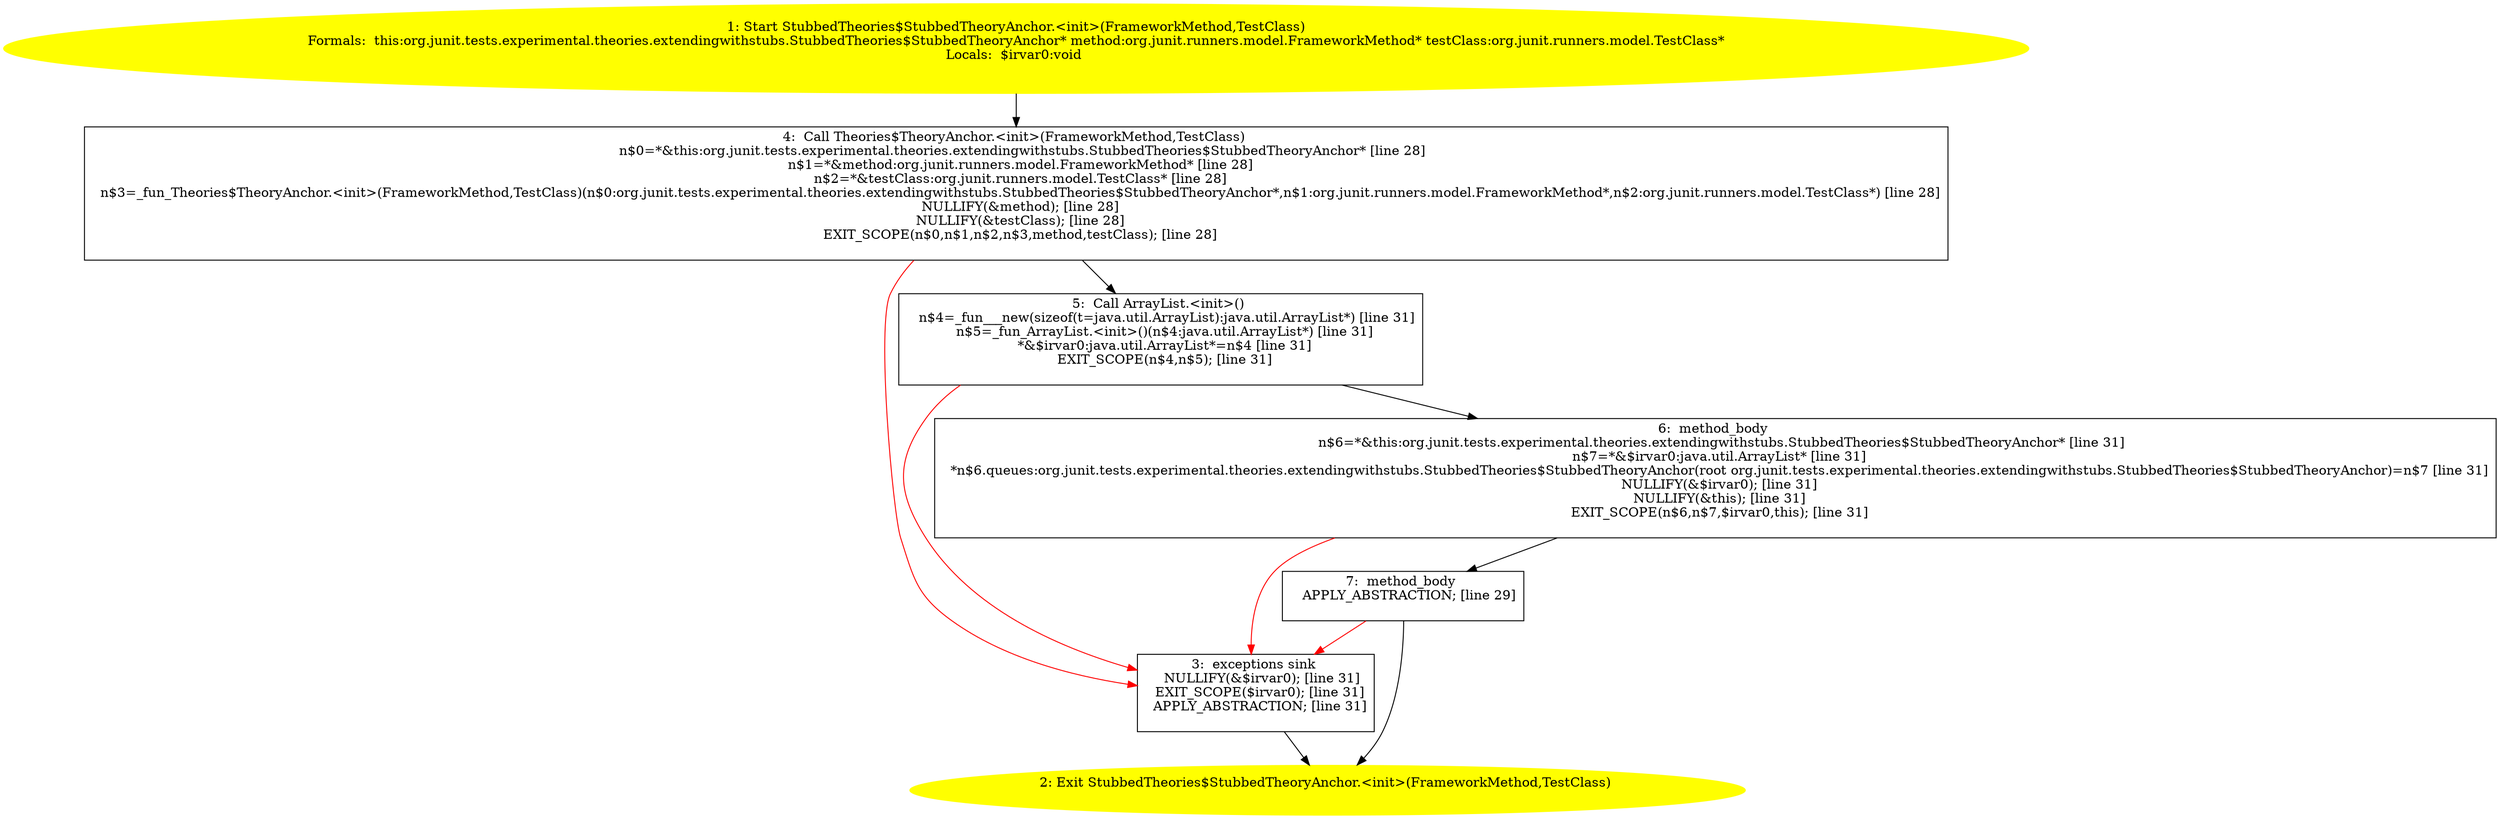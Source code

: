 /* @generated */
digraph cfg {
"org.junit.tests.experimental.theories.extendingwithstubs.StubbedTheories$StubbedTheoryAnchor.<init>(.f0f80c2f38d5722d288ad0bc443b3cf1_1" [label="1: Start StubbedTheories$StubbedTheoryAnchor.<init>(FrameworkMethod,TestClass)\nFormals:  this:org.junit.tests.experimental.theories.extendingwithstubs.StubbedTheories$StubbedTheoryAnchor* method:org.junit.runners.model.FrameworkMethod* testClass:org.junit.runners.model.TestClass*\nLocals:  $irvar0:void \n  " color=yellow style=filled]
	

	 "org.junit.tests.experimental.theories.extendingwithstubs.StubbedTheories$StubbedTheoryAnchor.<init>(.f0f80c2f38d5722d288ad0bc443b3cf1_1" -> "org.junit.tests.experimental.theories.extendingwithstubs.StubbedTheories$StubbedTheoryAnchor.<init>(.f0f80c2f38d5722d288ad0bc443b3cf1_4" ;
"org.junit.tests.experimental.theories.extendingwithstubs.StubbedTheories$StubbedTheoryAnchor.<init>(.f0f80c2f38d5722d288ad0bc443b3cf1_2" [label="2: Exit StubbedTheories$StubbedTheoryAnchor.<init>(FrameworkMethod,TestClass) \n  " color=yellow style=filled]
	

"org.junit.tests.experimental.theories.extendingwithstubs.StubbedTheories$StubbedTheoryAnchor.<init>(.f0f80c2f38d5722d288ad0bc443b3cf1_3" [label="3:  exceptions sink \n   NULLIFY(&$irvar0); [line 31]\n  EXIT_SCOPE($irvar0); [line 31]\n  APPLY_ABSTRACTION; [line 31]\n " shape="box"]
	

	 "org.junit.tests.experimental.theories.extendingwithstubs.StubbedTheories$StubbedTheoryAnchor.<init>(.f0f80c2f38d5722d288ad0bc443b3cf1_3" -> "org.junit.tests.experimental.theories.extendingwithstubs.StubbedTheories$StubbedTheoryAnchor.<init>(.f0f80c2f38d5722d288ad0bc443b3cf1_2" ;
"org.junit.tests.experimental.theories.extendingwithstubs.StubbedTheories$StubbedTheoryAnchor.<init>(.f0f80c2f38d5722d288ad0bc443b3cf1_4" [label="4:  Call Theories$TheoryAnchor.<init>(FrameworkMethod,TestClass) \n   n$0=*&this:org.junit.tests.experimental.theories.extendingwithstubs.StubbedTheories$StubbedTheoryAnchor* [line 28]\n  n$1=*&method:org.junit.runners.model.FrameworkMethod* [line 28]\n  n$2=*&testClass:org.junit.runners.model.TestClass* [line 28]\n  n$3=_fun_Theories$TheoryAnchor.<init>(FrameworkMethod,TestClass)(n$0:org.junit.tests.experimental.theories.extendingwithstubs.StubbedTheories$StubbedTheoryAnchor*,n$1:org.junit.runners.model.FrameworkMethod*,n$2:org.junit.runners.model.TestClass*) [line 28]\n  NULLIFY(&method); [line 28]\n  NULLIFY(&testClass); [line 28]\n  EXIT_SCOPE(n$0,n$1,n$2,n$3,method,testClass); [line 28]\n " shape="box"]
	

	 "org.junit.tests.experimental.theories.extendingwithstubs.StubbedTheories$StubbedTheoryAnchor.<init>(.f0f80c2f38d5722d288ad0bc443b3cf1_4" -> "org.junit.tests.experimental.theories.extendingwithstubs.StubbedTheories$StubbedTheoryAnchor.<init>(.f0f80c2f38d5722d288ad0bc443b3cf1_5" ;
	 "org.junit.tests.experimental.theories.extendingwithstubs.StubbedTheories$StubbedTheoryAnchor.<init>(.f0f80c2f38d5722d288ad0bc443b3cf1_4" -> "org.junit.tests.experimental.theories.extendingwithstubs.StubbedTheories$StubbedTheoryAnchor.<init>(.f0f80c2f38d5722d288ad0bc443b3cf1_3" [color="red" ];
"org.junit.tests.experimental.theories.extendingwithstubs.StubbedTheories$StubbedTheoryAnchor.<init>(.f0f80c2f38d5722d288ad0bc443b3cf1_5" [label="5:  Call ArrayList.<init>() \n   n$4=_fun___new(sizeof(t=java.util.ArrayList):java.util.ArrayList*) [line 31]\n  n$5=_fun_ArrayList.<init>()(n$4:java.util.ArrayList*) [line 31]\n  *&$irvar0:java.util.ArrayList*=n$4 [line 31]\n  EXIT_SCOPE(n$4,n$5); [line 31]\n " shape="box"]
	

	 "org.junit.tests.experimental.theories.extendingwithstubs.StubbedTheories$StubbedTheoryAnchor.<init>(.f0f80c2f38d5722d288ad0bc443b3cf1_5" -> "org.junit.tests.experimental.theories.extendingwithstubs.StubbedTheories$StubbedTheoryAnchor.<init>(.f0f80c2f38d5722d288ad0bc443b3cf1_6" ;
	 "org.junit.tests.experimental.theories.extendingwithstubs.StubbedTheories$StubbedTheoryAnchor.<init>(.f0f80c2f38d5722d288ad0bc443b3cf1_5" -> "org.junit.tests.experimental.theories.extendingwithstubs.StubbedTheories$StubbedTheoryAnchor.<init>(.f0f80c2f38d5722d288ad0bc443b3cf1_3" [color="red" ];
"org.junit.tests.experimental.theories.extendingwithstubs.StubbedTheories$StubbedTheoryAnchor.<init>(.f0f80c2f38d5722d288ad0bc443b3cf1_6" [label="6:  method_body \n   n$6=*&this:org.junit.tests.experimental.theories.extendingwithstubs.StubbedTheories$StubbedTheoryAnchor* [line 31]\n  n$7=*&$irvar0:java.util.ArrayList* [line 31]\n  *n$6.queues:org.junit.tests.experimental.theories.extendingwithstubs.StubbedTheories$StubbedTheoryAnchor(root org.junit.tests.experimental.theories.extendingwithstubs.StubbedTheories$StubbedTheoryAnchor)=n$7 [line 31]\n  NULLIFY(&$irvar0); [line 31]\n  NULLIFY(&this); [line 31]\n  EXIT_SCOPE(n$6,n$7,$irvar0,this); [line 31]\n " shape="box"]
	

	 "org.junit.tests.experimental.theories.extendingwithstubs.StubbedTheories$StubbedTheoryAnchor.<init>(.f0f80c2f38d5722d288ad0bc443b3cf1_6" -> "org.junit.tests.experimental.theories.extendingwithstubs.StubbedTheories$StubbedTheoryAnchor.<init>(.f0f80c2f38d5722d288ad0bc443b3cf1_7" ;
	 "org.junit.tests.experimental.theories.extendingwithstubs.StubbedTheories$StubbedTheoryAnchor.<init>(.f0f80c2f38d5722d288ad0bc443b3cf1_6" -> "org.junit.tests.experimental.theories.extendingwithstubs.StubbedTheories$StubbedTheoryAnchor.<init>(.f0f80c2f38d5722d288ad0bc443b3cf1_3" [color="red" ];
"org.junit.tests.experimental.theories.extendingwithstubs.StubbedTheories$StubbedTheoryAnchor.<init>(.f0f80c2f38d5722d288ad0bc443b3cf1_7" [label="7:  method_body \n   APPLY_ABSTRACTION; [line 29]\n " shape="box"]
	

	 "org.junit.tests.experimental.theories.extendingwithstubs.StubbedTheories$StubbedTheoryAnchor.<init>(.f0f80c2f38d5722d288ad0bc443b3cf1_7" -> "org.junit.tests.experimental.theories.extendingwithstubs.StubbedTheories$StubbedTheoryAnchor.<init>(.f0f80c2f38d5722d288ad0bc443b3cf1_2" ;
	 "org.junit.tests.experimental.theories.extendingwithstubs.StubbedTheories$StubbedTheoryAnchor.<init>(.f0f80c2f38d5722d288ad0bc443b3cf1_7" -> "org.junit.tests.experimental.theories.extendingwithstubs.StubbedTheories$StubbedTheoryAnchor.<init>(.f0f80c2f38d5722d288ad0bc443b3cf1_3" [color="red" ];
}
